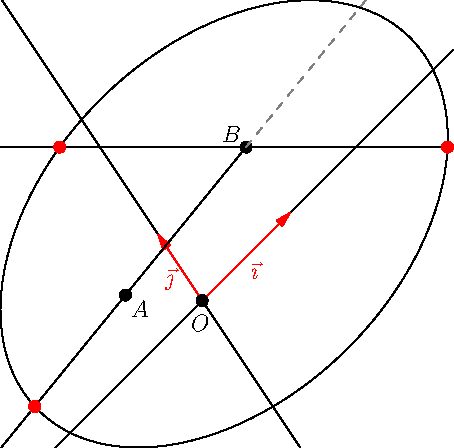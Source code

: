 import geometry;

size(8cm,0);

currentcoordsys=cartesiansystem((0,0),i=(1,1),j=(-0.5,.75));
show(currentcoordsys);

point A=(-0.5,.75);
point B=(1,1);
dot("$A$",A,SE);
dot("$B$",B,NW);

line l=line(A,B,false);
line ll=hline()+B;

ellipse el=ellipse((point)(0.5,0.5),3,2);
draw(l^^ll);
draw(complementary(l),dashed+grey);
draw(el);

dotfactor*=2;

/*<asyxml><view file="modules/geometry.asy" type="point[]" signature="intersectionpoints(line,ellipse)"/></asyxml>*/
dot(intersectionpoints(l,el),red);
dot(intersectionpoints(ll,el),red);
